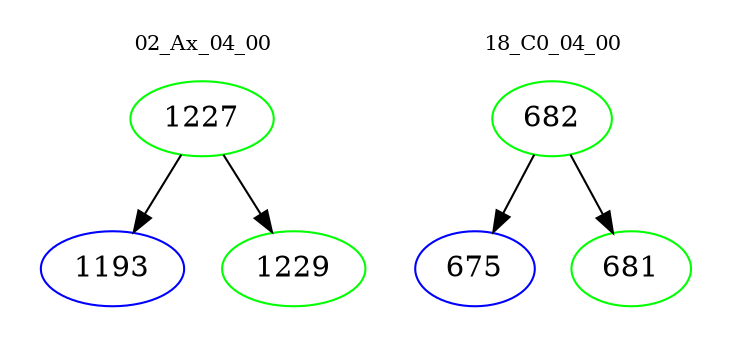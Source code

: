 digraph{
subgraph cluster_0 {
color = white
label = "02_Ax_04_00";
fontsize=10;
T0_1227 [label="1227", color="green"]
T0_1227 -> T0_1193 [color="black"]
T0_1193 [label="1193", color="blue"]
T0_1227 -> T0_1229 [color="black"]
T0_1229 [label="1229", color="green"]
}
subgraph cluster_1 {
color = white
label = "18_C0_04_00";
fontsize=10;
T1_682 [label="682", color="green"]
T1_682 -> T1_675 [color="black"]
T1_675 [label="675", color="blue"]
T1_682 -> T1_681 [color="black"]
T1_681 [label="681", color="green"]
}
}
